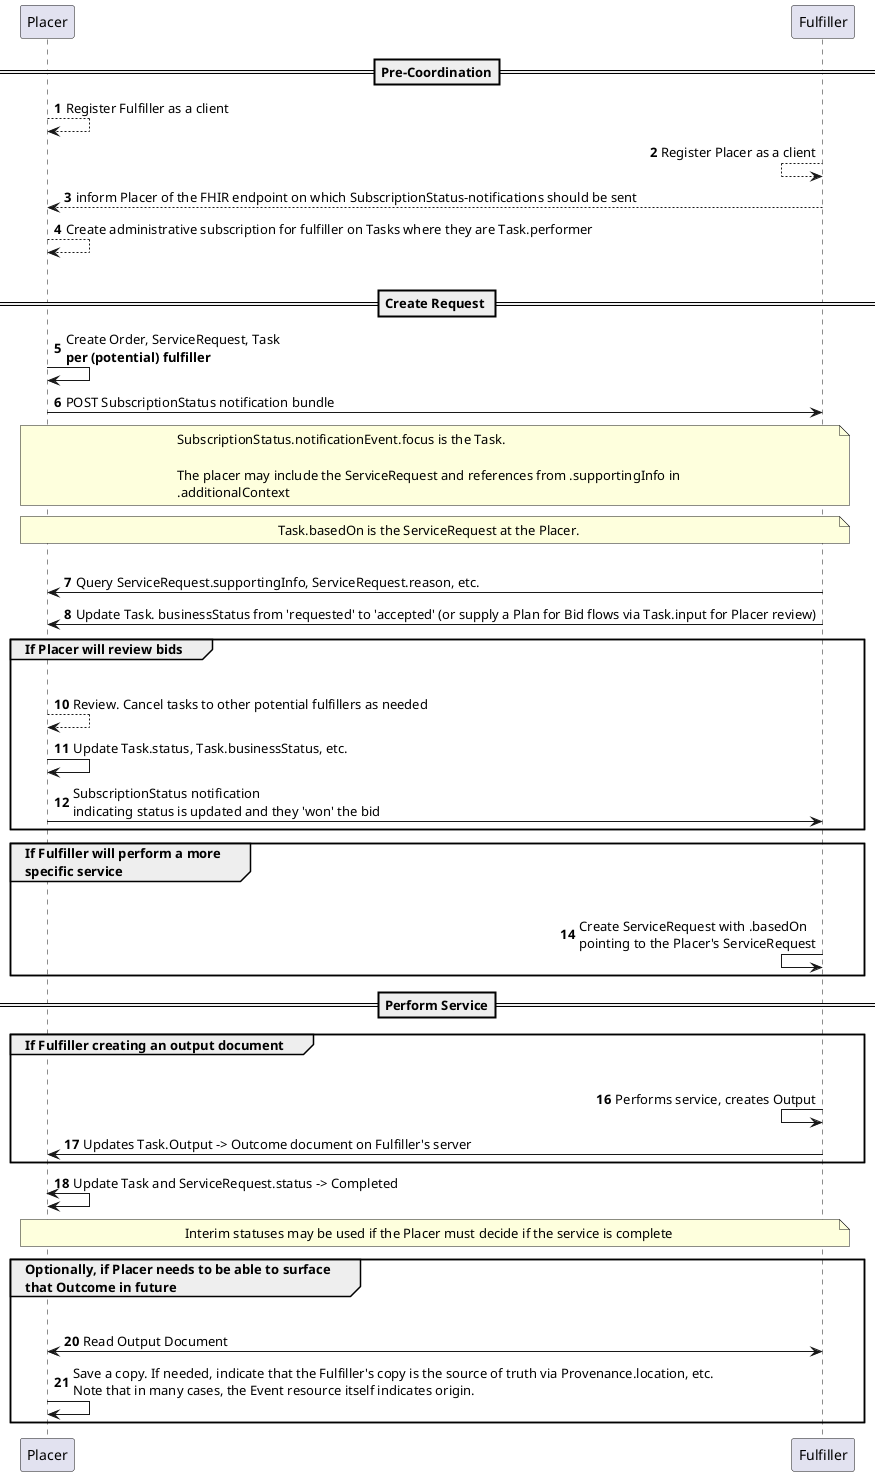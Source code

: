 @startuml
autonumber
'skinparam svgDimensionStyle false
'skinparam sequenceMessageAlign center


== Pre-Coordination==

Placer --> Placer: Register Fulfiller as a client

Fulfiller <-- Fulfiller: Register Placer as a client

Placer <-- Fulfiller: inform Placer of the FHIR endpoint on which SubscriptionStatus-notifications should be sent


Placer --> Placer: Create administrative subscription for fulfiller on Tasks where they are Task.performer
||20||


== Create Request == 

Placer -> Placer : Create Order, ServiceRequest, Task\n**per (potential) fulfiller**

Placer -> Fulfiller: POST SubscriptionStatus notification bundle

note over Placer,Fulfiller
SubscriptionStatus.notificationEvent.focus is the Task. 

The placer may include the ServiceRequest and references from .supportingInfo in 
.additionalContext
end note

note over Placer,Fulfiller
Task.basedOn is the ServiceRequest at the Placer. 
end note

||20||

Fulfiller -> Placer : Query ServiceRequest.supportingInfo, ServiceRequest.reason, etc.

Fulfiller -> Placer : Update Task. businessStatus from 'requested' to 'accepted' (or supply a Plan for Bid flows via Task.input for Placer review)


group If Placer will review bids
    Placer -[hidden]>Fulfiller:
    Placer --> Placer : Review. Cancel tasks to other potential fulfillers as needed
    Placer -> Placer : Update Task.status, Task.businessStatus, etc. 
    Placer -> Fulfiller : SubscriptionStatus notification \nindicating status is updated and they 'won' the bid

end

group If Fulfiller will perform a more\nspecific service
    Fulfiller-[hidden]>Placer:
    Fulfiller <- Fulfiller : Create ServiceRequest with .basedOn\npointing to the Placer's ServiceRequest 

end

==Perform Service==
group If Fulfiller creating an output document
    Fulfiller-[hidden]>Placer:
    Fulfiller <- Fulfiller : Performs service, creates Output
    Fulfiller -> Placer : Updates Task.Output -> Outcome document on Fulfiller's server

end

Placer <-> Placer : Update Task and ServiceRequest.status -> Completed

note over Placer,Fulfiller
Interim statuses may be used if the Placer must decide if the service is complete 
end note

group Optionally, if Placer needs to be able to surface\nthat Outcome in future
    Placer-[hidden]>Fulfiller
    Placer <-> Fulfiller: Read Output Document
    Placer -> Placer : Save a copy. If needed, indicate that the Fulfiller's copy is the source of truth via Provenance.location, etc.\nNote that in many cases, the Event resource itself indicates origin. 
end

@enduml
